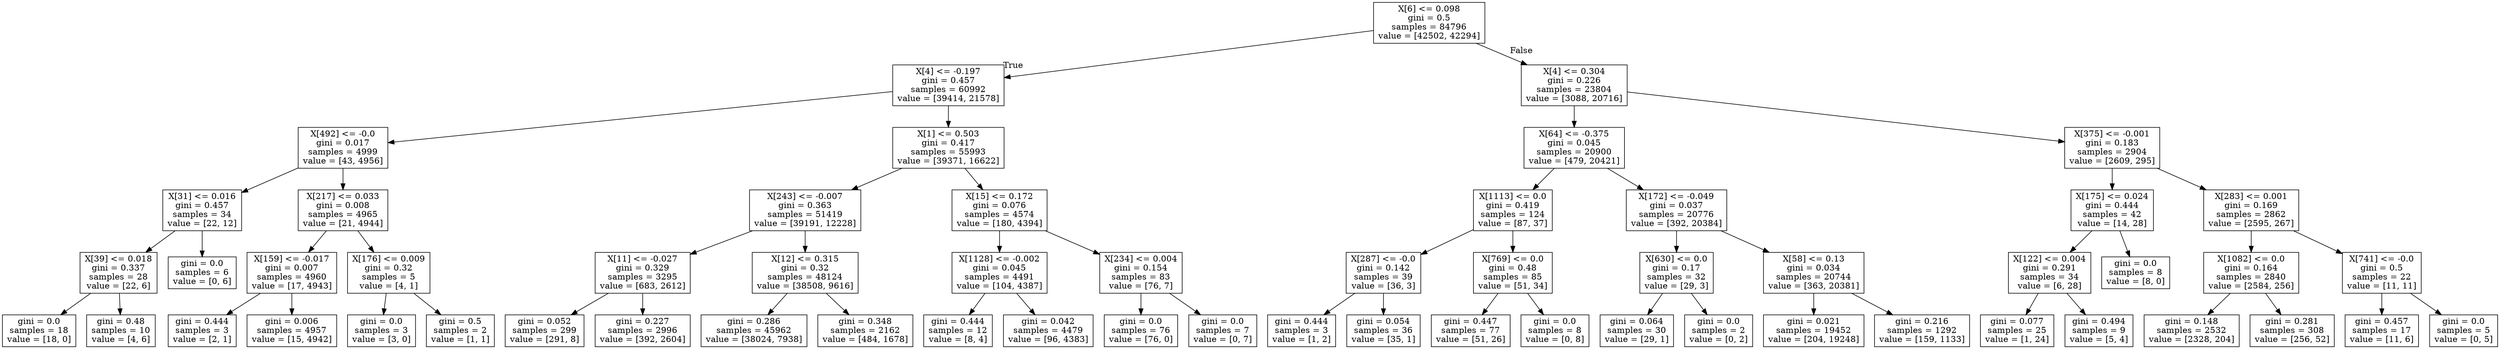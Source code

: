 digraph Tree {
node [shape=box] ;
0 [label="X[6] <= 0.098\ngini = 0.5\nsamples = 84796\nvalue = [42502, 42294]"] ;
1 [label="X[4] <= -0.197\ngini = 0.457\nsamples = 60992\nvalue = [39414, 21578]"] ;
0 -> 1 [labeldistance=2.5, labelangle=45, headlabel="True"] ;
2 [label="X[492] <= -0.0\ngini = 0.017\nsamples = 4999\nvalue = [43, 4956]"] ;
1 -> 2 ;
3 [label="X[31] <= 0.016\ngini = 0.457\nsamples = 34\nvalue = [22, 12]"] ;
2 -> 3 ;
4 [label="X[39] <= 0.018\ngini = 0.337\nsamples = 28\nvalue = [22, 6]"] ;
3 -> 4 ;
5 [label="gini = 0.0\nsamples = 18\nvalue = [18, 0]"] ;
4 -> 5 ;
6 [label="gini = 0.48\nsamples = 10\nvalue = [4, 6]"] ;
4 -> 6 ;
7 [label="gini = 0.0\nsamples = 6\nvalue = [0, 6]"] ;
3 -> 7 ;
8 [label="X[217] <= 0.033\ngini = 0.008\nsamples = 4965\nvalue = [21, 4944]"] ;
2 -> 8 ;
9 [label="X[159] <= -0.017\ngini = 0.007\nsamples = 4960\nvalue = [17, 4943]"] ;
8 -> 9 ;
10 [label="gini = 0.444\nsamples = 3\nvalue = [2, 1]"] ;
9 -> 10 ;
11 [label="gini = 0.006\nsamples = 4957\nvalue = [15, 4942]"] ;
9 -> 11 ;
12 [label="X[176] <= 0.009\ngini = 0.32\nsamples = 5\nvalue = [4, 1]"] ;
8 -> 12 ;
13 [label="gini = 0.0\nsamples = 3\nvalue = [3, 0]"] ;
12 -> 13 ;
14 [label="gini = 0.5\nsamples = 2\nvalue = [1, 1]"] ;
12 -> 14 ;
15 [label="X[1] <= 0.503\ngini = 0.417\nsamples = 55993\nvalue = [39371, 16622]"] ;
1 -> 15 ;
16 [label="X[243] <= -0.007\ngini = 0.363\nsamples = 51419\nvalue = [39191, 12228]"] ;
15 -> 16 ;
17 [label="X[11] <= -0.027\ngini = 0.329\nsamples = 3295\nvalue = [683, 2612]"] ;
16 -> 17 ;
18 [label="gini = 0.052\nsamples = 299\nvalue = [291, 8]"] ;
17 -> 18 ;
19 [label="gini = 0.227\nsamples = 2996\nvalue = [392, 2604]"] ;
17 -> 19 ;
20 [label="X[12] <= 0.315\ngini = 0.32\nsamples = 48124\nvalue = [38508, 9616]"] ;
16 -> 20 ;
21 [label="gini = 0.286\nsamples = 45962\nvalue = [38024, 7938]"] ;
20 -> 21 ;
22 [label="gini = 0.348\nsamples = 2162\nvalue = [484, 1678]"] ;
20 -> 22 ;
23 [label="X[15] <= 0.172\ngini = 0.076\nsamples = 4574\nvalue = [180, 4394]"] ;
15 -> 23 ;
24 [label="X[1128] <= -0.002\ngini = 0.045\nsamples = 4491\nvalue = [104, 4387]"] ;
23 -> 24 ;
25 [label="gini = 0.444\nsamples = 12\nvalue = [8, 4]"] ;
24 -> 25 ;
26 [label="gini = 0.042\nsamples = 4479\nvalue = [96, 4383]"] ;
24 -> 26 ;
27 [label="X[234] <= 0.004\ngini = 0.154\nsamples = 83\nvalue = [76, 7]"] ;
23 -> 27 ;
28 [label="gini = 0.0\nsamples = 76\nvalue = [76, 0]"] ;
27 -> 28 ;
29 [label="gini = 0.0\nsamples = 7\nvalue = [0, 7]"] ;
27 -> 29 ;
30 [label="X[4] <= 0.304\ngini = 0.226\nsamples = 23804\nvalue = [3088, 20716]"] ;
0 -> 30 [labeldistance=2.5, labelangle=-45, headlabel="False"] ;
31 [label="X[64] <= -0.375\ngini = 0.045\nsamples = 20900\nvalue = [479, 20421]"] ;
30 -> 31 ;
32 [label="X[1113] <= 0.0\ngini = 0.419\nsamples = 124\nvalue = [87, 37]"] ;
31 -> 32 ;
33 [label="X[287] <= -0.0\ngini = 0.142\nsamples = 39\nvalue = [36, 3]"] ;
32 -> 33 ;
34 [label="gini = 0.444\nsamples = 3\nvalue = [1, 2]"] ;
33 -> 34 ;
35 [label="gini = 0.054\nsamples = 36\nvalue = [35, 1]"] ;
33 -> 35 ;
36 [label="X[769] <= 0.0\ngini = 0.48\nsamples = 85\nvalue = [51, 34]"] ;
32 -> 36 ;
37 [label="gini = 0.447\nsamples = 77\nvalue = [51, 26]"] ;
36 -> 37 ;
38 [label="gini = 0.0\nsamples = 8\nvalue = [0, 8]"] ;
36 -> 38 ;
39 [label="X[172] <= -0.049\ngini = 0.037\nsamples = 20776\nvalue = [392, 20384]"] ;
31 -> 39 ;
40 [label="X[630] <= 0.0\ngini = 0.17\nsamples = 32\nvalue = [29, 3]"] ;
39 -> 40 ;
41 [label="gini = 0.064\nsamples = 30\nvalue = [29, 1]"] ;
40 -> 41 ;
42 [label="gini = 0.0\nsamples = 2\nvalue = [0, 2]"] ;
40 -> 42 ;
43 [label="X[58] <= 0.13\ngini = 0.034\nsamples = 20744\nvalue = [363, 20381]"] ;
39 -> 43 ;
44 [label="gini = 0.021\nsamples = 19452\nvalue = [204, 19248]"] ;
43 -> 44 ;
45 [label="gini = 0.216\nsamples = 1292\nvalue = [159, 1133]"] ;
43 -> 45 ;
46 [label="X[375] <= -0.001\ngini = 0.183\nsamples = 2904\nvalue = [2609, 295]"] ;
30 -> 46 ;
47 [label="X[175] <= 0.024\ngini = 0.444\nsamples = 42\nvalue = [14, 28]"] ;
46 -> 47 ;
48 [label="X[122] <= 0.004\ngini = 0.291\nsamples = 34\nvalue = [6, 28]"] ;
47 -> 48 ;
49 [label="gini = 0.077\nsamples = 25\nvalue = [1, 24]"] ;
48 -> 49 ;
50 [label="gini = 0.494\nsamples = 9\nvalue = [5, 4]"] ;
48 -> 50 ;
51 [label="gini = 0.0\nsamples = 8\nvalue = [8, 0]"] ;
47 -> 51 ;
52 [label="X[283] <= 0.001\ngini = 0.169\nsamples = 2862\nvalue = [2595, 267]"] ;
46 -> 52 ;
53 [label="X[1082] <= 0.0\ngini = 0.164\nsamples = 2840\nvalue = [2584, 256]"] ;
52 -> 53 ;
54 [label="gini = 0.148\nsamples = 2532\nvalue = [2328, 204]"] ;
53 -> 54 ;
55 [label="gini = 0.281\nsamples = 308\nvalue = [256, 52]"] ;
53 -> 55 ;
56 [label="X[741] <= -0.0\ngini = 0.5\nsamples = 22\nvalue = [11, 11]"] ;
52 -> 56 ;
57 [label="gini = 0.457\nsamples = 17\nvalue = [11, 6]"] ;
56 -> 57 ;
58 [label="gini = 0.0\nsamples = 5\nvalue = [0, 5]"] ;
56 -> 58 ;
}